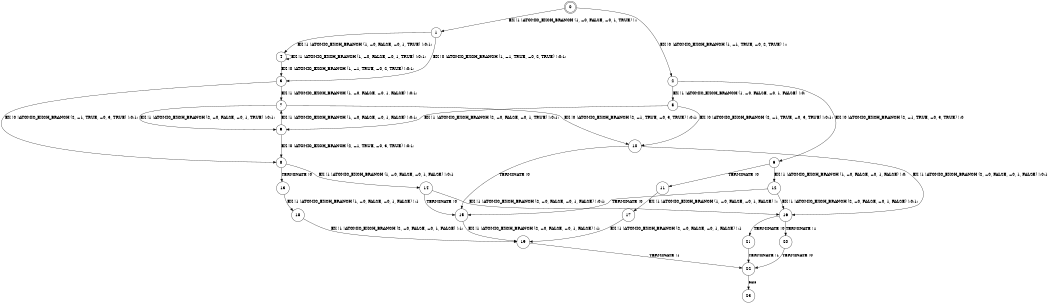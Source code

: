 digraph BCG {
size = "7, 10.5";
center = TRUE;
node [shape = circle];
0 [peripheries = 2];
0 -> 1 [label = "EX !1 !ATOMIC_EXCH_BRANCH (1, +0, FALSE, +0, 1, TRUE) !::"];
0 -> 2 [label = "EX !0 !ATOMIC_EXCH_BRANCH (1, +1, TRUE, +0, 2, TRUE) !::"];
1 -> 3 [label = "EX !0 !ATOMIC_EXCH_BRANCH (1, +1, TRUE, +0, 2, TRUE) !:0:1:"];
1 -> 4 [label = "EX !1 !ATOMIC_EXCH_BRANCH (1, +0, FALSE, +0, 1, TRUE) !:0:1:"];
2 -> 5 [label = "EX !1 !ATOMIC_EXCH_BRANCH (1, +0, FALSE, +0, 1, FALSE) !:0:"];
2 -> 6 [label = "EX !0 !ATOMIC_EXCH_BRANCH (2, +1, TRUE, +0, 3, TRUE) !:0:"];
3 -> 7 [label = "EX !1 !ATOMIC_EXCH_BRANCH (1, +0, FALSE, +0, 1, FALSE) !:0:1:"];
3 -> 8 [label = "EX !0 !ATOMIC_EXCH_BRANCH (2, +1, TRUE, +0, 3, TRUE) !:0:1:"];
4 -> 3 [label = "EX !0 !ATOMIC_EXCH_BRANCH (1, +1, TRUE, +0, 2, TRUE) !:0:1:"];
4 -> 4 [label = "EX !1 !ATOMIC_EXCH_BRANCH (1, +0, FALSE, +0, 1, TRUE) !:0:1:"];
5 -> 9 [label = "EX !1 !ATOMIC_EXCH_BRANCH (2, +0, FALSE, +0, 1, TRUE) !:0:1:"];
5 -> 10 [label = "EX !0 !ATOMIC_EXCH_BRANCH (2, +1, TRUE, +0, 3, TRUE) !:0:1:"];
6 -> 11 [label = "TERMINATE !0"];
6 -> 12 [label = "EX !1 !ATOMIC_EXCH_BRANCH (1, +0, FALSE, +0, 1, FALSE) !:0:"];
7 -> 9 [label = "EX !1 !ATOMIC_EXCH_BRANCH (2, +0, FALSE, +0, 1, TRUE) !:0:1:"];
7 -> 10 [label = "EX !0 !ATOMIC_EXCH_BRANCH (2, +1, TRUE, +0, 3, TRUE) !:0:1:"];
8 -> 13 [label = "TERMINATE !0"];
8 -> 14 [label = "EX !1 !ATOMIC_EXCH_BRANCH (1, +0, FALSE, +0, 1, FALSE) !:0:1:"];
9 -> 7 [label = "EX !1 !ATOMIC_EXCH_BRANCH (1, +0, FALSE, +0, 1, FALSE) !:0:1:"];
9 -> 8 [label = "EX !0 !ATOMIC_EXCH_BRANCH (2, +1, TRUE, +0, 3, TRUE) !:0:1:"];
10 -> 15 [label = "TERMINATE !0"];
10 -> 16 [label = "EX !1 !ATOMIC_EXCH_BRANCH (2, +0, FALSE, +0, 1, FALSE) !:0:1:"];
11 -> 17 [label = "EX !1 !ATOMIC_EXCH_BRANCH (1, +0, FALSE, +0, 1, FALSE) !::"];
12 -> 15 [label = "TERMINATE !0"];
12 -> 16 [label = "EX !1 !ATOMIC_EXCH_BRANCH (2, +0, FALSE, +0, 1, FALSE) !:0:1:"];
13 -> 18 [label = "EX !1 !ATOMIC_EXCH_BRANCH (1, +0, FALSE, +0, 1, FALSE) !:1:"];
14 -> 15 [label = "TERMINATE !0"];
14 -> 16 [label = "EX !1 !ATOMIC_EXCH_BRANCH (2, +0, FALSE, +0, 1, FALSE) !:0:1:"];
15 -> 19 [label = "EX !1 !ATOMIC_EXCH_BRANCH (2, +0, FALSE, +0, 1, FALSE) !:1:"];
16 -> 20 [label = "TERMINATE !1"];
16 -> 21 [label = "TERMINATE !0"];
17 -> 19 [label = "EX !1 !ATOMIC_EXCH_BRANCH (2, +0, FALSE, +0, 1, FALSE) !:1:"];
18 -> 19 [label = "EX !1 !ATOMIC_EXCH_BRANCH (2, +0, FALSE, +0, 1, FALSE) !:1:"];
19 -> 22 [label = "TERMINATE !1"];
20 -> 22 [label = "TERMINATE !0"];
21 -> 22 [label = "TERMINATE !1"];
22 -> 23 [label = "exit"];
}
